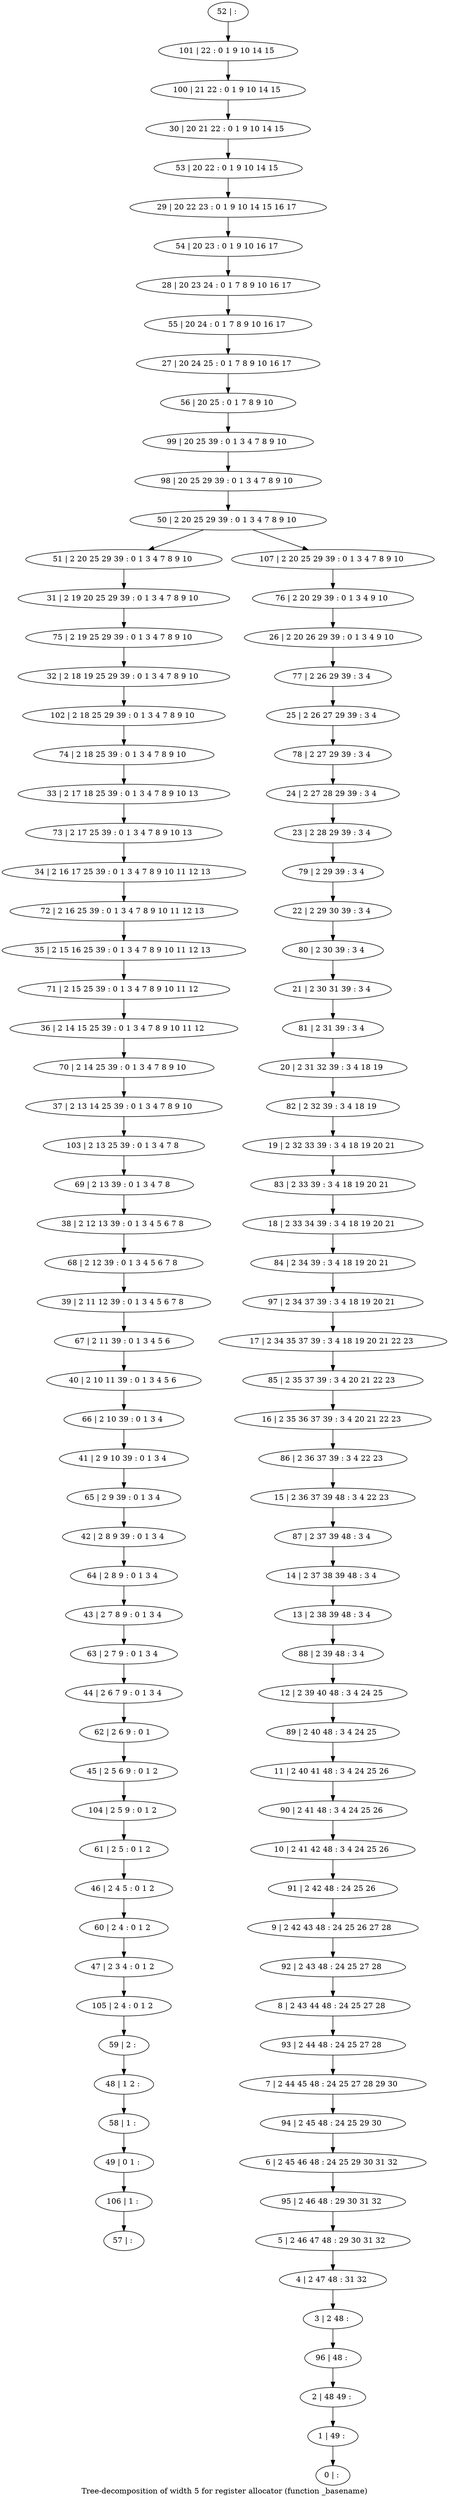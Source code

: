 digraph G {
graph [label="Tree-decomposition of width 5 for register allocator (function _basename)"]
0[label="0 | : "];
1[label="1 | 49 : "];
2[label="2 | 48 49 : "];
3[label="3 | 2 48 : "];
4[label="4 | 2 47 48 : 31 32 "];
5[label="5 | 2 46 47 48 : 29 30 31 32 "];
6[label="6 | 2 45 46 48 : 24 25 29 30 31 32 "];
7[label="7 | 2 44 45 48 : 24 25 27 28 29 30 "];
8[label="8 | 2 43 44 48 : 24 25 27 28 "];
9[label="9 | 2 42 43 48 : 24 25 26 27 28 "];
10[label="10 | 2 41 42 48 : 3 4 24 25 26 "];
11[label="11 | 2 40 41 48 : 3 4 24 25 26 "];
12[label="12 | 2 39 40 48 : 3 4 24 25 "];
13[label="13 | 2 38 39 48 : 3 4 "];
14[label="14 | 2 37 38 39 48 : 3 4 "];
15[label="15 | 2 36 37 39 48 : 3 4 22 23 "];
16[label="16 | 2 35 36 37 39 : 3 4 20 21 22 23 "];
17[label="17 | 2 34 35 37 39 : 3 4 18 19 20 21 22 23 "];
18[label="18 | 2 33 34 39 : 3 4 18 19 20 21 "];
19[label="19 | 2 32 33 39 : 3 4 18 19 20 21 "];
20[label="20 | 2 31 32 39 : 3 4 18 19 "];
21[label="21 | 2 30 31 39 : 3 4 "];
22[label="22 | 2 29 30 39 : 3 4 "];
23[label="23 | 2 28 29 39 : 3 4 "];
24[label="24 | 2 27 28 29 39 : 3 4 "];
25[label="25 | 2 26 27 29 39 : 3 4 "];
26[label="26 | 2 20 26 29 39 : 0 1 3 4 9 10 "];
27[label="27 | 20 24 25 : 0 1 7 8 9 10 16 17 "];
28[label="28 | 20 23 24 : 0 1 7 8 9 10 16 17 "];
29[label="29 | 20 22 23 : 0 1 9 10 14 15 16 17 "];
30[label="30 | 20 21 22 : 0 1 9 10 14 15 "];
31[label="31 | 2 19 20 25 29 39 : 0 1 3 4 7 8 9 10 "];
32[label="32 | 2 18 19 25 29 39 : 0 1 3 4 7 8 9 10 "];
33[label="33 | 2 17 18 25 39 : 0 1 3 4 7 8 9 10 13 "];
34[label="34 | 2 16 17 25 39 : 0 1 3 4 7 8 9 10 11 12 13 "];
35[label="35 | 2 15 16 25 39 : 0 1 3 4 7 8 9 10 11 12 13 "];
36[label="36 | 2 14 15 25 39 : 0 1 3 4 7 8 9 10 11 12 "];
37[label="37 | 2 13 14 25 39 : 0 1 3 4 7 8 9 10 "];
38[label="38 | 2 12 13 39 : 0 1 3 4 5 6 7 8 "];
39[label="39 | 2 11 12 39 : 0 1 3 4 5 6 7 8 "];
40[label="40 | 2 10 11 39 : 0 1 3 4 5 6 "];
41[label="41 | 2 9 10 39 : 0 1 3 4 "];
42[label="42 | 2 8 9 39 : 0 1 3 4 "];
43[label="43 | 2 7 8 9 : 0 1 3 4 "];
44[label="44 | 2 6 7 9 : 0 1 3 4 "];
45[label="45 | 2 5 6 9 : 0 1 2 "];
46[label="46 | 2 4 5 : 0 1 2 "];
47[label="47 | 2 3 4 : 0 1 2 "];
48[label="48 | 1 2 : "];
49[label="49 | 0 1 : "];
50[label="50 | 2 20 25 29 39 : 0 1 3 4 7 8 9 10 "];
51[label="51 | 2 20 25 29 39 : 0 1 3 4 7 8 9 10 "];
52[label="52 | : "];
53[label="53 | 20 22 : 0 1 9 10 14 15 "];
54[label="54 | 20 23 : 0 1 9 10 16 17 "];
55[label="55 | 20 24 : 0 1 7 8 9 10 16 17 "];
56[label="56 | 20 25 : 0 1 7 8 9 10 "];
57[label="57 | : "];
58[label="58 | 1 : "];
59[label="59 | 2 : "];
60[label="60 | 2 4 : 0 1 2 "];
61[label="61 | 2 5 : 0 1 2 "];
62[label="62 | 2 6 9 : 0 1 "];
63[label="63 | 2 7 9 : 0 1 3 4 "];
64[label="64 | 2 8 9 : 0 1 3 4 "];
65[label="65 | 2 9 39 : 0 1 3 4 "];
66[label="66 | 2 10 39 : 0 1 3 4 "];
67[label="67 | 2 11 39 : 0 1 3 4 5 6 "];
68[label="68 | 2 12 39 : 0 1 3 4 5 6 7 8 "];
69[label="69 | 2 13 39 : 0 1 3 4 7 8 "];
70[label="70 | 2 14 25 39 : 0 1 3 4 7 8 9 10 "];
71[label="71 | 2 15 25 39 : 0 1 3 4 7 8 9 10 11 12 "];
72[label="72 | 2 16 25 39 : 0 1 3 4 7 8 9 10 11 12 13 "];
73[label="73 | 2 17 25 39 : 0 1 3 4 7 8 9 10 13 "];
74[label="74 | 2 18 25 39 : 0 1 3 4 7 8 9 10 "];
75[label="75 | 2 19 25 29 39 : 0 1 3 4 7 8 9 10 "];
76[label="76 | 2 20 29 39 : 0 1 3 4 9 10 "];
77[label="77 | 2 26 29 39 : 3 4 "];
78[label="78 | 2 27 29 39 : 3 4 "];
79[label="79 | 2 29 39 : 3 4 "];
80[label="80 | 2 30 39 : 3 4 "];
81[label="81 | 2 31 39 : 3 4 "];
82[label="82 | 2 32 39 : 3 4 18 19 "];
83[label="83 | 2 33 39 : 3 4 18 19 20 21 "];
84[label="84 | 2 34 39 : 3 4 18 19 20 21 "];
85[label="85 | 2 35 37 39 : 3 4 20 21 22 23 "];
86[label="86 | 2 36 37 39 : 3 4 22 23 "];
87[label="87 | 2 37 39 48 : 3 4 "];
88[label="88 | 2 39 48 : 3 4 "];
89[label="89 | 2 40 48 : 3 4 24 25 "];
90[label="90 | 2 41 48 : 3 4 24 25 26 "];
91[label="91 | 2 42 48 : 24 25 26 "];
92[label="92 | 2 43 48 : 24 25 27 28 "];
93[label="93 | 2 44 48 : 24 25 27 28 "];
94[label="94 | 2 45 48 : 24 25 29 30 "];
95[label="95 | 2 46 48 : 29 30 31 32 "];
96[label="96 | 48 : "];
97[label="97 | 2 34 37 39 : 3 4 18 19 20 21 "];
98[label="98 | 20 25 29 39 : 0 1 3 4 7 8 9 10 "];
99[label="99 | 20 25 39 : 0 1 3 4 7 8 9 10 "];
100[label="100 | 21 22 : 0 1 9 10 14 15 "];
101[label="101 | 22 : 0 1 9 10 14 15 "];
102[label="102 | 2 18 25 29 39 : 0 1 3 4 7 8 9 10 "];
103[label="103 | 2 13 25 39 : 0 1 3 4 7 8 "];
104[label="104 | 2 5 9 : 0 1 2 "];
105[label="105 | 2 4 : 0 1 2 "];
106[label="106 | 1 : "];
107[label="107 | 2 20 25 29 39 : 0 1 3 4 7 8 9 10 "];
51->31 ;
58->49 ;
48->58 ;
59->48 ;
60->47 ;
46->60 ;
61->46 ;
62->45 ;
44->62 ;
63->44 ;
43->63 ;
64->43 ;
42->64 ;
65->42 ;
41->65 ;
66->41 ;
40->66 ;
67->40 ;
39->67 ;
68->39 ;
38->68 ;
69->38 ;
70->37 ;
36->70 ;
71->36 ;
35->71 ;
72->35 ;
34->72 ;
73->34 ;
33->73 ;
74->33 ;
75->32 ;
31->75 ;
102->74 ;
32->102 ;
103->69 ;
37->103 ;
104->61 ;
45->104 ;
105->59 ;
47->105 ;
106->57 ;
49->106 ;
52->101 ;
101->100 ;
100->30 ;
30->53 ;
53->29 ;
29->54 ;
54->28 ;
28->55 ;
55->27 ;
27->56 ;
56->99 ;
99->98 ;
98->50 ;
76->26 ;
26->77 ;
77->25 ;
25->78 ;
78->24 ;
24->23 ;
23->79 ;
79->22 ;
22->80 ;
80->21 ;
21->81 ;
81->20 ;
20->82 ;
82->19 ;
19->83 ;
83->18 ;
18->84 ;
84->97 ;
97->17 ;
17->85 ;
85->16 ;
16->86 ;
86->15 ;
15->87 ;
87->14 ;
14->13 ;
13->88 ;
88->12 ;
12->89 ;
89->11 ;
11->90 ;
90->10 ;
10->91 ;
91->9 ;
9->92 ;
92->8 ;
8->93 ;
93->7 ;
7->94 ;
94->6 ;
6->95 ;
95->5 ;
5->4 ;
4->3 ;
3->96 ;
96->2 ;
2->1 ;
1->0 ;
107->76 ;
50->51 ;
50->107 ;
}
